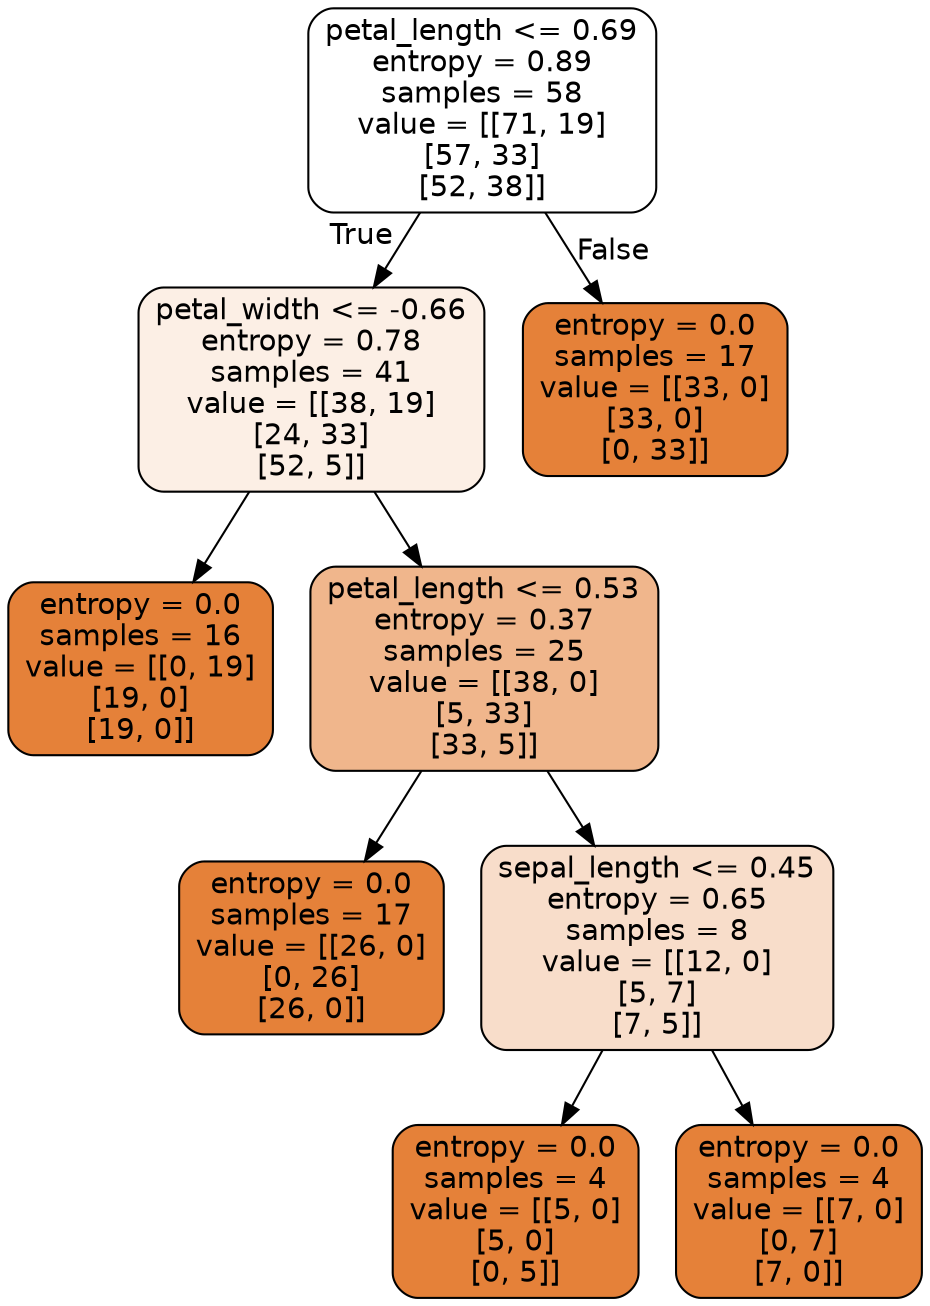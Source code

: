 digraph Tree {
node [shape=box, style="filled, rounded", color="black", fontname=helvetica] ;
edge [fontname=helvetica] ;
0 [label="petal_length <= 0.69\nentropy = 0.89\nsamples = 58\nvalue = [[71, 19]\n[57, 33]\n[52, 38]]", fillcolor="#ffffff"] ;
1 [label="petal_width <= -0.66\nentropy = 0.78\nsamples = 41\nvalue = [[38, 19]\n[24, 33]\n[52, 5]]", fillcolor="#fcefe5"] ;
0 -> 1 [labeldistance=2.5, labelangle=45, headlabel="True"] ;
2 [label="entropy = 0.0\nsamples = 16\nvalue = [[0, 19]\n[19, 0]\n[19, 0]]", fillcolor="#e58139"] ;
1 -> 2 ;
3 [label="petal_length <= 0.53\nentropy = 0.37\nsamples = 25\nvalue = [[38, 0]\n[5, 33]\n[33, 5]]", fillcolor="#f0b68c"] ;
1 -> 3 ;
4 [label="entropy = 0.0\nsamples = 17\nvalue = [[26, 0]\n[0, 26]\n[26, 0]]", fillcolor="#e58139"] ;
3 -> 4 ;
5 [label="sepal_length <= 0.45\nentropy = 0.65\nsamples = 8\nvalue = [[12, 0]\n[5, 7]\n[7, 5]]", fillcolor="#f8ddca"] ;
3 -> 5 ;
6 [label="entropy = 0.0\nsamples = 4\nvalue = [[5, 0]\n[5, 0]\n[0, 5]]", fillcolor="#e58139"] ;
5 -> 6 ;
7 [label="entropy = 0.0\nsamples = 4\nvalue = [[7, 0]\n[0, 7]\n[7, 0]]", fillcolor="#e58139"] ;
5 -> 7 ;
8 [label="entropy = 0.0\nsamples = 17\nvalue = [[33, 0]\n[33, 0]\n[0, 33]]", fillcolor="#e58139"] ;
0 -> 8 [labeldistance=2.5, labelangle=-45, headlabel="False"] ;
}